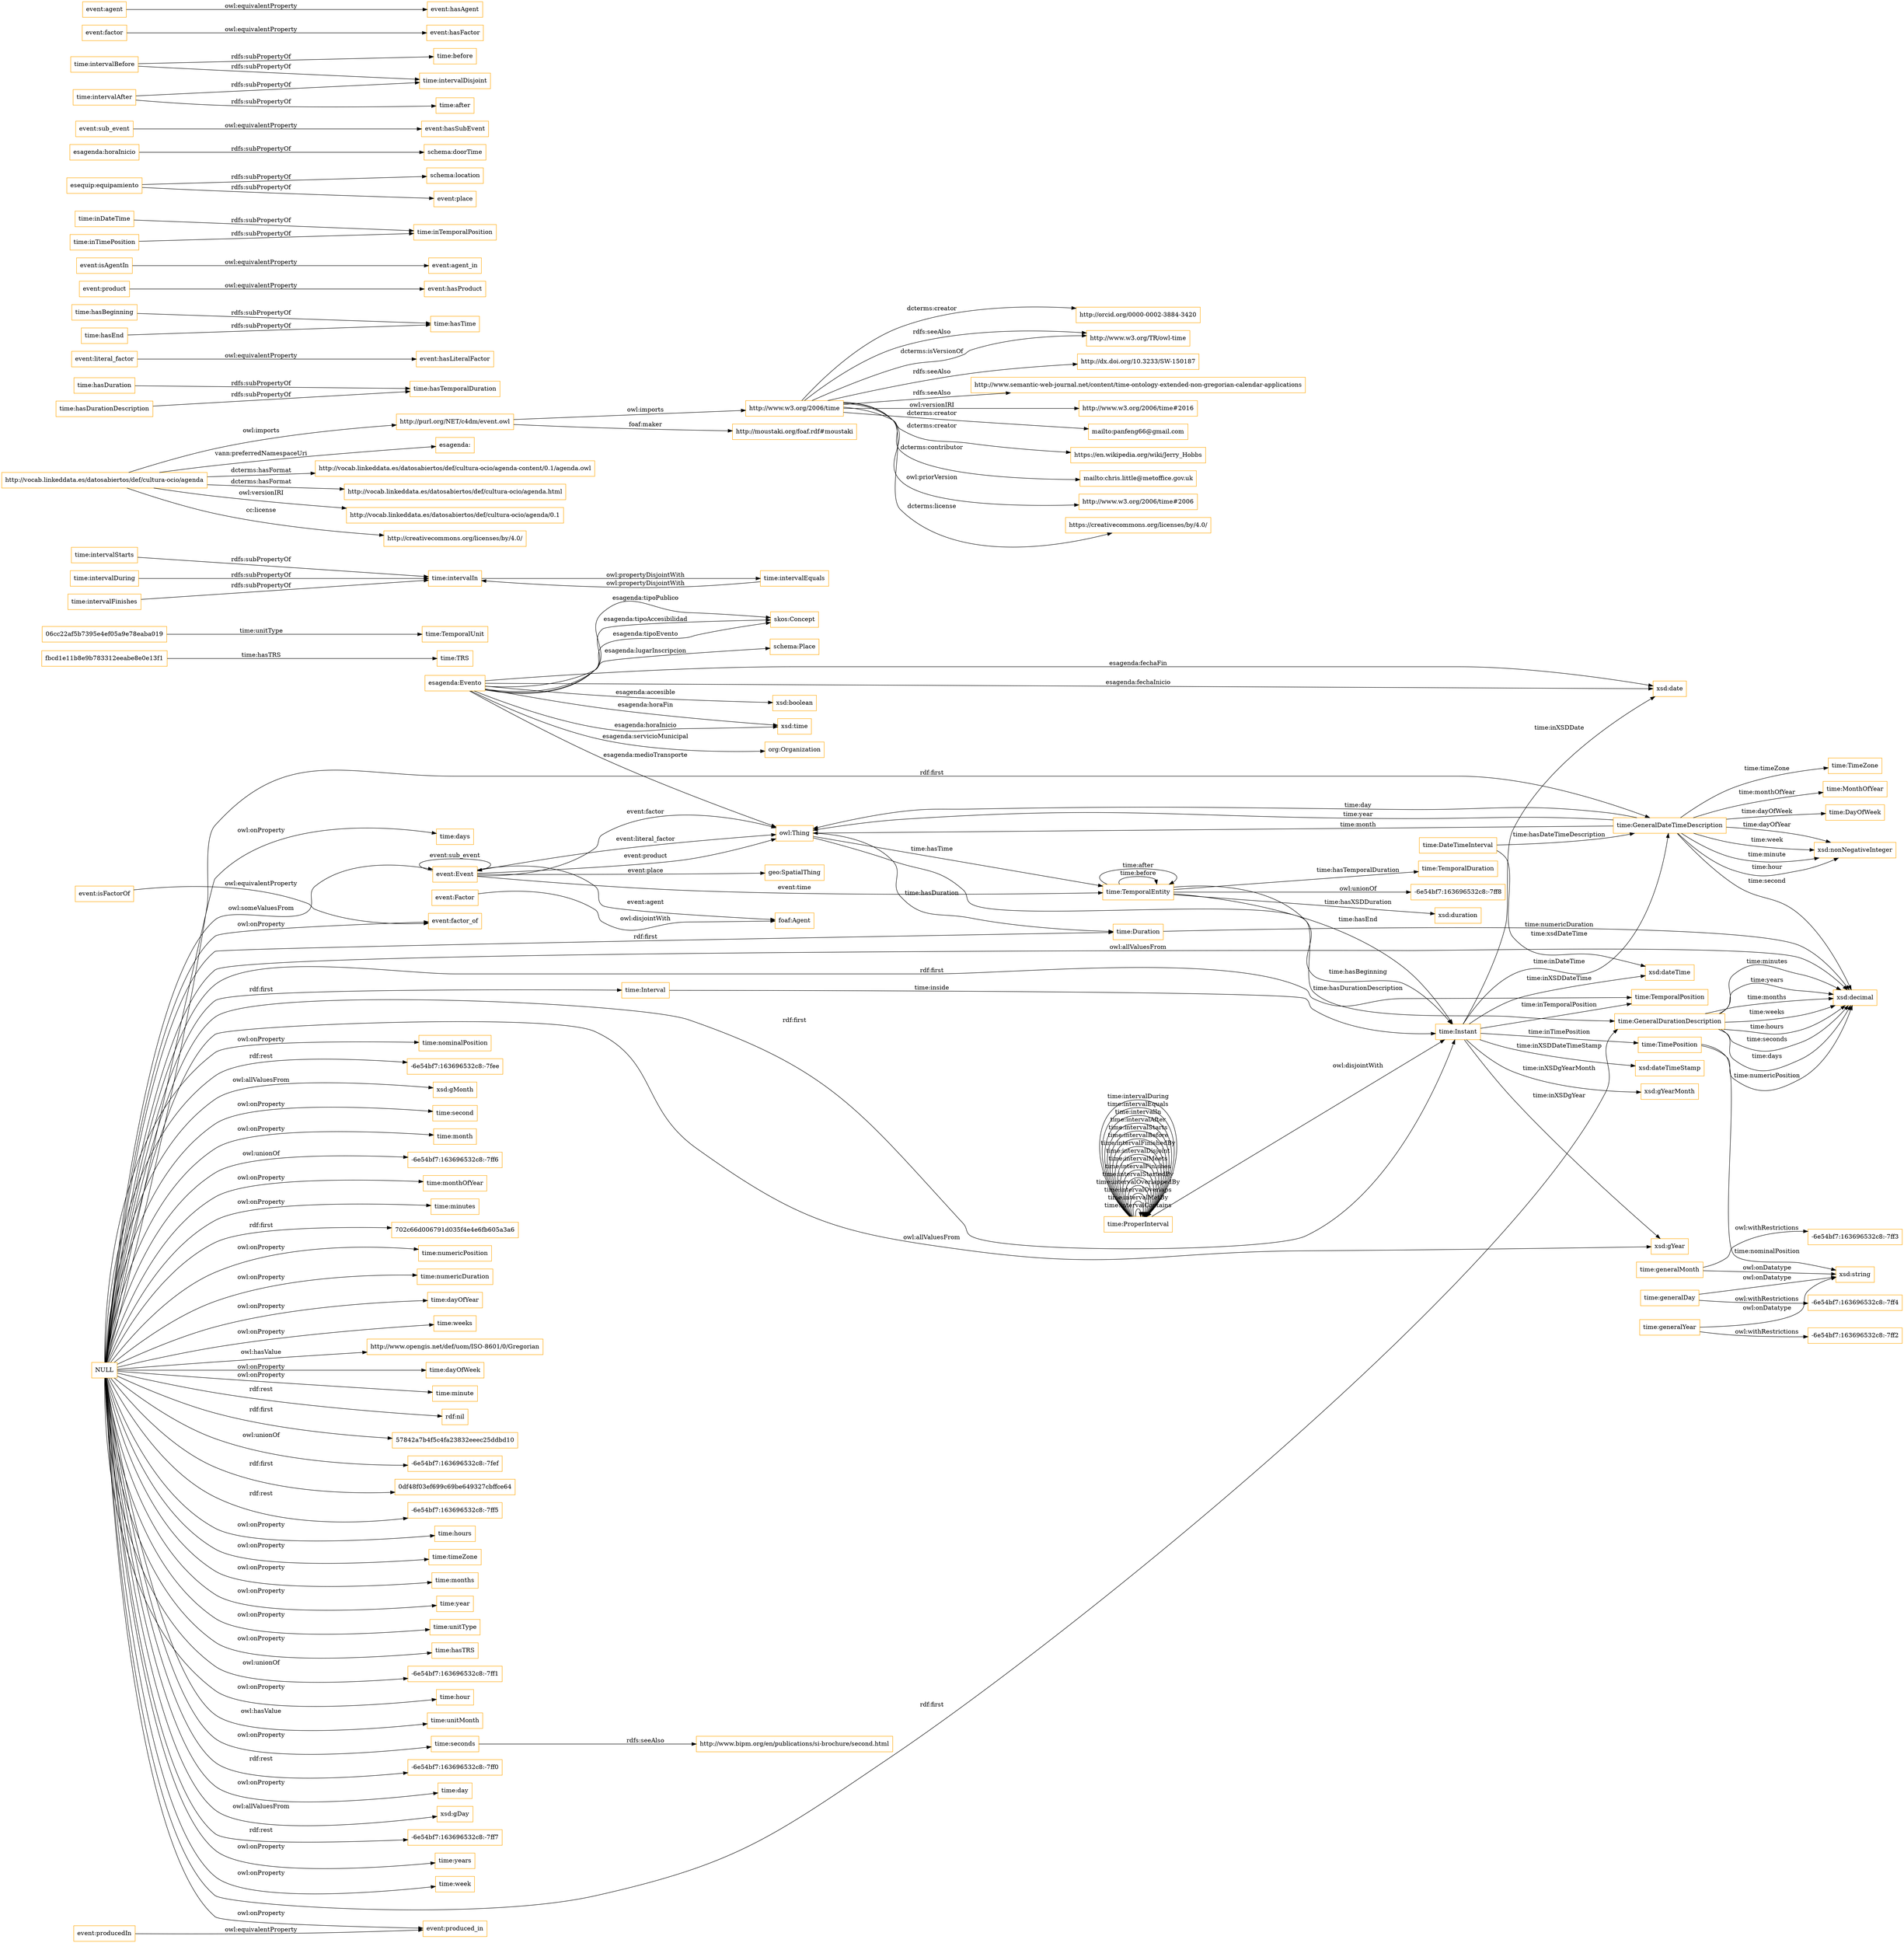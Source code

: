 digraph ar2dtool_diagram { 
rankdir=LR;
size="1501"
node [shape = rectangle, color="orange"]; "org:Organization" "skos:Concept" "esagenda:Evento" "schema:Place" "foaf:Agent" "geo:SpatialThing" "event:Factor" "event:Event" "time:TimeZone" "time:GeneralDateTimeDescription" "time:DateTimeInterval" "time:TRS" "time:TemporalDuration" "time:Duration" "time:GeneralDurationDescription" "time:ProperInterval" "time:TimePosition" "time:TemporalPosition" "time:Interval" "06cc22af5b7395e4ef05a9e78eaba019" "time:TemporalEntity" "fbcd1e11b8e9b783312eeabe8e0e13f1" "time:MonthOfYear" "time:TemporalUnit" "time:Instant" "time:DayOfWeek" ; /*classes style*/
	"time:intervalIn" -> "time:intervalEquals" [ label = "owl:propertyDisjointWith" ];
	"http://www.w3.org/2006/time" -> "http://orcid.org/0000-0002-3884-3420" [ label = "dcterms:creator" ];
	"http://www.w3.org/2006/time" -> "http://www.w3.org/TR/owl-time" [ label = "rdfs:seeAlso" ];
	"http://www.w3.org/2006/time" -> "http://dx.doi.org/10.3233/SW-150187" [ label = "rdfs:seeAlso" ];
	"http://www.w3.org/2006/time" -> "http://www.semantic-web-journal.net/content/time-ontology-extended-non-gregorian-calendar-applications" [ label = "rdfs:seeAlso" ];
	"http://www.w3.org/2006/time" -> "http://www.w3.org/TR/owl-time" [ label = "dcterms:isVersionOf" ];
	"http://www.w3.org/2006/time" -> "http://www.w3.org/2006/time#2016" [ label = "owl:versionIRI" ];
	"http://www.w3.org/2006/time" -> "mailto:panfeng66@gmail.com" [ label = "dcterms:creator" ];
	"http://www.w3.org/2006/time" -> "https://en.wikipedia.org/wiki/Jerry_Hobbs" [ label = "dcterms:creator" ];
	"http://www.w3.org/2006/time" -> "mailto:chris.little@metoffice.gov.uk" [ label = "dcterms:contributor" ];
	"http://www.w3.org/2006/time" -> "http://www.w3.org/2006/time#2006" [ label = "owl:priorVersion" ];
	"http://www.w3.org/2006/time" -> "https://creativecommons.org/licenses/by/4.0/" [ label = "dcterms:license" ];
	"http://purl.org/NET/c4dm/event.owl" -> "http://moustaki.org/foaf.rdf#moustaki" [ label = "foaf:maker" ];
	"http://purl.org/NET/c4dm/event.owl" -> "http://www.w3.org/2006/time" [ label = "owl:imports" ];
	"time:generalMonth" -> "-6e54bf7:163696532c8:-7ff3" [ label = "owl:withRestrictions" ];
	"time:generalMonth" -> "xsd:string" [ label = "owl:onDatatype" ];
	"time:intervalStarts" -> "time:intervalIn" [ label = "rdfs:subPropertyOf" ];
	"time:hasDuration" -> "time:hasTemporalDuration" [ label = "rdfs:subPropertyOf" ];
	"event:literal_factor" -> "event:hasLiteralFactor" [ label = "owl:equivalentProperty" ];
	"time:ProperInterval" -> "time:Instant" [ label = "owl:disjointWith" ];
	"time:hasBeginning" -> "time:hasTime" [ label = "rdfs:subPropertyOf" ];
	"event:Factor" -> "foaf:Agent" [ label = "owl:disjointWith" ];
	"time:intervalEquals" -> "time:intervalIn" [ label = "owl:propertyDisjointWith" ];
	"time:seconds" -> "http://www.bipm.org/en/publications/si-brochure/second.html" [ label = "rdfs:seeAlso" ];
	"event:isFactorOf" -> "event:factor_of" [ label = "owl:equivalentProperty" ];
	"event:product" -> "event:hasProduct" [ label = "owl:equivalentProperty" ];
	"event:isAgentIn" -> "event:agent_in" [ label = "owl:equivalentProperty" ];
	"time:intervalDuring" -> "time:intervalIn" [ label = "rdfs:subPropertyOf" ];
	"event:producedIn" -> "event:produced_in" [ label = "owl:equivalentProperty" ];
	"time:inDateTime" -> "time:inTemporalPosition" [ label = "rdfs:subPropertyOf" ];
	"esequip:equipamiento" -> "schema:location" [ label = "rdfs:subPropertyOf" ];
	"esequip:equipamiento" -> "event:place" [ label = "rdfs:subPropertyOf" ];
	"http://vocab.linkeddata.es/datosabiertos/def/cultura-ocio/agenda" -> "http://purl.org/NET/c4dm/event.owl" [ label = "owl:imports" ];
	"http://vocab.linkeddata.es/datosabiertos/def/cultura-ocio/agenda" -> "esagenda:" [ label = "vann:preferredNamespaceUri" ];
	"http://vocab.linkeddata.es/datosabiertos/def/cultura-ocio/agenda" -> "http://vocab.linkeddata.es/datosabiertos/def/cultura-ocio/agenda-content/0.1/agenda.owl" [ label = "dcterms:hasFormat" ];
	"http://vocab.linkeddata.es/datosabiertos/def/cultura-ocio/agenda" -> "http://vocab.linkeddata.es/datosabiertos/def/cultura-ocio/agenda.html" [ label = "dcterms:hasFormat" ];
	"http://vocab.linkeddata.es/datosabiertos/def/cultura-ocio/agenda" -> "http://vocab.linkeddata.es/datosabiertos/def/cultura-ocio/agenda/0.1" [ label = "owl:versionIRI" ];
	"http://vocab.linkeddata.es/datosabiertos/def/cultura-ocio/agenda" -> "http://creativecommons.org/licenses/by/4.0/" [ label = "cc:license" ];
	"time:intervalFinishes" -> "time:intervalIn" [ label = "rdfs:subPropertyOf" ];
	"NULL" -> "time:nominalPosition" [ label = "owl:onProperty" ];
	"NULL" -> "-6e54bf7:163696532c8:-7fee" [ label = "rdf:rest" ];
	"NULL" -> "xsd:gMonth" [ label = "owl:allValuesFrom" ];
	"NULL" -> "event:produced_in" [ label = "owl:onProperty" ];
	"NULL" -> "time:second" [ label = "owl:onProperty" ];
	"NULL" -> "time:month" [ label = "owl:onProperty" ];
	"NULL" -> "event:Event" [ label = "owl:someValuesFrom" ];
	"NULL" -> "time:GeneralDurationDescription" [ label = "rdf:first" ];
	"NULL" -> "-6e54bf7:163696532c8:-7ff6" [ label = "owl:unionOf" ];
	"NULL" -> "time:GeneralDateTimeDescription" [ label = "rdf:first" ];
	"NULL" -> "time:monthOfYear" [ label = "owl:onProperty" ];
	"NULL" -> "time:minutes" [ label = "owl:onProperty" ];
	"NULL" -> "702c66d006791d035f4e4e6fb605a3a6" [ label = "rdf:first" ];
	"NULL" -> "time:numericPosition" [ label = "owl:onProperty" ];
	"NULL" -> "time:numericDuration" [ label = "owl:onProperty" ];
	"NULL" -> "time:dayOfYear" [ label = "owl:onProperty" ];
	"NULL" -> "time:weeks" [ label = "owl:onProperty" ];
	"NULL" -> "http://www.opengis.net/def/uom/ISO-8601/0/Gregorian" [ label = "owl:hasValue" ];
	"NULL" -> "time:TemporalPosition" [ label = "rdf:first" ];
	"NULL" -> "time:dayOfWeek" [ label = "owl:onProperty" ];
	"NULL" -> "time:minute" [ label = "owl:onProperty" ];
	"NULL" -> "rdf:nil" [ label = "rdf:rest" ];
	"NULL" -> "57842a7b4f5c4fa23832eeec25ddbd10" [ label = "rdf:first" ];
	"NULL" -> "-6e54bf7:163696532c8:-7fef" [ label = "owl:unionOf" ];
	"NULL" -> "0df48f03ef699c69be649327cbffce64" [ label = "rdf:first" ];
	"NULL" -> "-6e54bf7:163696532c8:-7ff5" [ label = "rdf:rest" ];
	"NULL" -> "time:hours" [ label = "owl:onProperty" ];
	"NULL" -> "time:timeZone" [ label = "owl:onProperty" ];
	"NULL" -> "time:months" [ label = "owl:onProperty" ];
	"NULL" -> "time:year" [ label = "owl:onProperty" ];
	"NULL" -> "time:unitType" [ label = "owl:onProperty" ];
	"NULL" -> "time:Duration" [ label = "rdf:first" ];
	"NULL" -> "time:seconds" [ label = "owl:onProperty" ];
	"NULL" -> "time:hasTRS" [ label = "owl:onProperty" ];
	"NULL" -> "-6e54bf7:163696532c8:-7ff1" [ label = "owl:unionOf" ];
	"NULL" -> "time:hour" [ label = "owl:onProperty" ];
	"NULL" -> "time:unitMonth" [ label = "owl:hasValue" ];
	"NULL" -> "xsd:gYear" [ label = "owl:allValuesFrom" ];
	"NULL" -> "-6e54bf7:163696532c8:-7ff0" [ label = "rdf:rest" ];
	"NULL" -> "time:day" [ label = "owl:onProperty" ];
	"NULL" -> "xsd:gDay" [ label = "owl:allValuesFrom" ];
	"NULL" -> "-6e54bf7:163696532c8:-7ff7" [ label = "rdf:rest" ];
	"NULL" -> "time:Interval" [ label = "rdf:first" ];
	"NULL" -> "event:factor_of" [ label = "owl:onProperty" ];
	"NULL" -> "time:years" [ label = "owl:onProperty" ];
	"NULL" -> "time:Instant" [ label = "rdf:first" ];
	"NULL" -> "time:week" [ label = "owl:onProperty" ];
	"NULL" -> "xsd:decimal" [ label = "owl:allValuesFrom" ];
	"NULL" -> "time:days" [ label = "owl:onProperty" ];
	"esagenda:horaInicio" -> "schema:doorTime" [ label = "rdfs:subPropertyOf" ];
	"event:sub_event" -> "event:hasSubEvent" [ label = "owl:equivalentProperty" ];
	"time:intervalBefore" -> "time:intervalDisjoint" [ label = "rdfs:subPropertyOf" ];
	"time:intervalBefore" -> "time:before" [ label = "rdfs:subPropertyOf" ];
	"time:TemporalEntity" -> "-6e54bf7:163696532c8:-7ff8" [ label = "owl:unionOf" ];
	"time:intervalAfter" -> "time:intervalDisjoint" [ label = "rdfs:subPropertyOf" ];
	"time:intervalAfter" -> "time:after" [ label = "rdfs:subPropertyOf" ];
	"time:hasEnd" -> "time:hasTime" [ label = "rdfs:subPropertyOf" ];
	"event:factor" -> "event:hasFactor" [ label = "owl:equivalentProperty" ];
	"event:agent" -> "event:hasAgent" [ label = "owl:equivalentProperty" ];
	"time:inTimePosition" -> "time:inTemporalPosition" [ label = "rdfs:subPropertyOf" ];
	"time:generalDay" -> "-6e54bf7:163696532c8:-7ff4" [ label = "owl:withRestrictions" ];
	"time:generalDay" -> "xsd:string" [ label = "owl:onDatatype" ];
	"time:generalYear" -> "-6e54bf7:163696532c8:-7ff2" [ label = "owl:withRestrictions" ];
	"time:generalYear" -> "xsd:string" [ label = "owl:onDatatype" ];
	"time:hasDurationDescription" -> "time:hasTemporalDuration" [ label = "rdfs:subPropertyOf" ];
	"time:TimePosition" -> "xsd:string" [ label = "time:nominalPosition" ];
	"time:GeneralDateTimeDescription" -> "time:DayOfWeek" [ label = "time:dayOfWeek" ];
	"event:Event" -> "foaf:Agent" [ label = "event:agent" ];
	"time:TemporalEntity" -> "time:Instant" [ label = "time:hasEnd" ];
	"time:Instant" -> "xsd:gYear" [ label = "time:inXSDgYear" ];
	"time:ProperInterval" -> "time:ProperInterval" [ label = "time:intervalContains" ];
	"esagenda:Evento" -> "owl:Thing" [ label = "esagenda:medioTransporte" ];
	"time:TemporalEntity" -> "time:Instant" [ label = "time:hasBeginning" ];
	"time:GeneralDurationDescription" -> "xsd:decimal" [ label = "time:hours" ];
	"06cc22af5b7395e4ef05a9e78eaba019" -> "time:TemporalUnit" [ label = "time:unitType" ];
	"time:GeneralDateTimeDescription" -> "owl:Thing" [ label = "time:year" ];
	"esagenda:Evento" -> "xsd:time" [ label = "esagenda:horaInicio" ];
	"time:ProperInterval" -> "time:ProperInterval" [ label = "time:intervalMetBy" ];
	"time:Instant" -> "xsd:dateTimeStamp" [ label = "time:inXSDDateTimeStamp" ];
	"owl:Thing" -> "time:GeneralDurationDescription" [ label = "time:hasDurationDescription" ];
	"time:ProperInterval" -> "time:ProperInterval" [ label = "time:intervalOverlaps" ];
	"time:GeneralDurationDescription" -> "xsd:decimal" [ label = "time:seconds" ];
	"esagenda:Evento" -> "skos:Concept" [ label = "esagenda:tipoPublico" ];
	"time:Instant" -> "xsd:date" [ label = "time:inXSDDate" ];
	"time:DateTimeInterval" -> "xsd:dateTime" [ label = "time:xsdDateTime" ];
	"time:ProperInterval" -> "time:ProperInterval" [ label = "time:intervalOverlappedBy" ];
	"esagenda:Evento" -> "xsd:date" [ label = "esagenda:fechaFin" ];
	"time:GeneralDateTimeDescription" -> "time:TimeZone" [ label = "time:timeZone" ];
	"esagenda:Evento" -> "org:Organization" [ label = "esagenda:servicioMunicipal" ];
	"time:Instant" -> "time:TemporalPosition" [ label = "time:inTemporalPosition" ];
	"time:GeneralDurationDescription" -> "xsd:decimal" [ label = "time:days" ];
	"event:Event" -> "geo:SpatialThing" [ label = "event:place" ];
	"owl:Thing" -> "time:TemporalEntity" [ label = "time:hasTime" ];
	"time:ProperInterval" -> "time:ProperInterval" [ label = "time:intervalStartedBy" ];
	"esagenda:Evento" -> "xsd:boolean" [ label = "esagenda:accesible" ];
	"time:Instant" -> "xsd:dateTime" [ label = "time:inXSDDateTime" ];
	"time:Instant" -> "xsd:gYearMonth" [ label = "time:inXSDgYearMonth" ];
	"event:Event" -> "owl:Thing" [ label = "event:literal_factor" ];
	"time:Instant" -> "time:GeneralDateTimeDescription" [ label = "time:inDateTime" ];
	"time:TemporalEntity" -> "xsd:duration" [ label = "time:hasXSDDuration" ];
	"event:Event" -> "time:TemporalEntity" [ label = "event:time" ];
	"esagenda:Evento" -> "schema:Place" [ label = "esagenda:lugarInscripcion" ];
	"time:GeneralDateTimeDescription" -> "xsd:nonNegativeInteger" [ label = "time:minute" ];
	"time:GeneralDurationDescription" -> "xsd:decimal" [ label = "time:minutes" ];
	"time:GeneralDateTimeDescription" -> "xsd:nonNegativeInteger" [ label = "time:hour" ];
	"time:ProperInterval" -> "time:ProperInterval" [ label = "time:intervalFinishes" ];
	"time:Instant" -> "time:TimePosition" [ label = "time:inTimePosition" ];
	"event:Event" -> "owl:Thing" [ label = "event:product" ];
	"time:GeneralDurationDescription" -> "xsd:decimal" [ label = "time:years" ];
	"esagenda:Evento" -> "skos:Concept" [ label = "esagenda:tipoAccesibilidad" ];
	"time:ProperInterval" -> "time:ProperInterval" [ label = "time:intervalMeets" ];
	"fbcd1e11b8e9b783312eeabe8e0e13f1" -> "time:TRS" [ label = "time:hasTRS" ];
	"esagenda:Evento" -> "xsd:date" [ label = "esagenda:fechaInicio" ];
	"time:GeneralDateTimeDescription" -> "xsd:nonNegativeInteger" [ label = "time:dayOfYear" ];
	"time:GeneralDateTimeDescription" -> "xsd:nonNegativeInteger" [ label = "time:week" ];
	"owl:Thing" -> "time:Duration" [ label = "time:hasDuration" ];
	"time:GeneralDurationDescription" -> "xsd:decimal" [ label = "time:months" ];
	"time:TimePosition" -> "xsd:decimal" [ label = "time:numericPosition" ];
	"time:TemporalEntity" -> "time:TemporalDuration" [ label = "time:hasTemporalDuration" ];
	"time:GeneralDateTimeDescription" -> "owl:Thing" [ label = "time:month" ];
	"time:ProperInterval" -> "time:ProperInterval" [ label = "time:intervalDisjoint" ];
	"time:ProperInterval" -> "time:ProperInterval" [ label = "time:intervalFinishedBy" ];
	"esagenda:Evento" -> "skos:Concept" [ label = "esagenda:tipoEvento" ];
	"event:Event" -> "owl:Thing" [ label = "event:factor" ];
	"time:TemporalEntity" -> "time:TemporalEntity" [ label = "time:before" ];
	"time:ProperInterval" -> "time:ProperInterval" [ label = "time:intervalBefore" ];
	"time:GeneralDateTimeDescription" -> "xsd:decimal" [ label = "time:second" ];
	"time:GeneralDurationDescription" -> "xsd:decimal" [ label = "time:weeks" ];
	"time:TemporalEntity" -> "time:TemporalEntity" [ label = "time:after" ];
	"time:ProperInterval" -> "time:ProperInterval" [ label = "time:intervalStarts" ];
	"time:GeneralDateTimeDescription" -> "time:MonthOfYear" [ label = "time:monthOfYear" ];
	"time:ProperInterval" -> "time:ProperInterval" [ label = "time:intervalAfter" ];
	"time:Interval" -> "time:Instant" [ label = "time:inside" ];
	"time:GeneralDateTimeDescription" -> "owl:Thing" [ label = "time:day" ];
	"time:DateTimeInterval" -> "time:GeneralDateTimeDescription" [ label = "time:hasDateTimeDescription" ];
	"event:Event" -> "event:Event" [ label = "event:sub_event" ];
	"time:ProperInterval" -> "time:ProperInterval" [ label = "time:intervalIn" ];
	"time:Duration" -> "xsd:decimal" [ label = "time:numericDuration" ];
	"time:ProperInterval" -> "time:ProperInterval" [ label = "time:intervalEquals" ];
	"time:ProperInterval" -> "time:ProperInterval" [ label = "time:intervalDuring" ];
	"esagenda:Evento" -> "xsd:time" [ label = "esagenda:horaFin" ];

}

